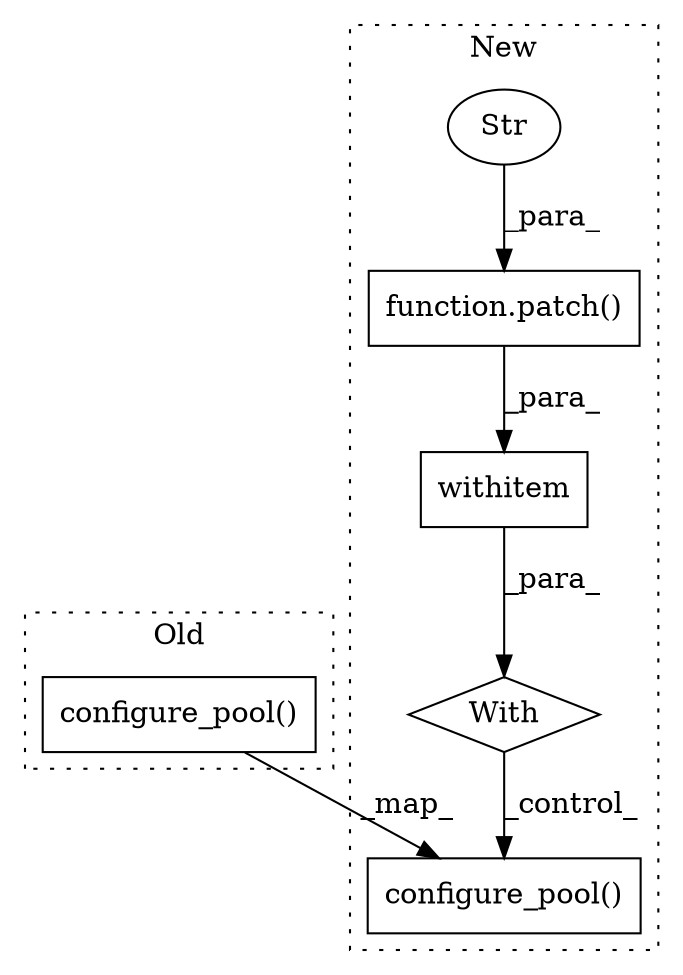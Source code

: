 digraph G {
subgraph cluster0 {
1 [label="configure_pool()" a="75" s="19551,19577" l="21,22" shape="box"];
label = "Old";
style="dotted";
}
subgraph cluster1 {
2 [label="configure_pool()" a="75" s="19598,19624" l="21,22" shape="box"];
3 [label="function.patch()" a="75" s="19527,19558" l="6,22" shape="box"];
4 [label="Str" a="66" s="19533" l="25" shape="ellipse"];
5 [label="withitem" a="49" s="19527" l="5" shape="box"];
6 [label="With" a="39" s="19522,19532" l="5,66" shape="diamond"];
label = "New";
style="dotted";
}
1 -> 2 [label="_map_"];
3 -> 5 [label="_para_"];
4 -> 3 [label="_para_"];
5 -> 6 [label="_para_"];
6 -> 2 [label="_control_"];
}